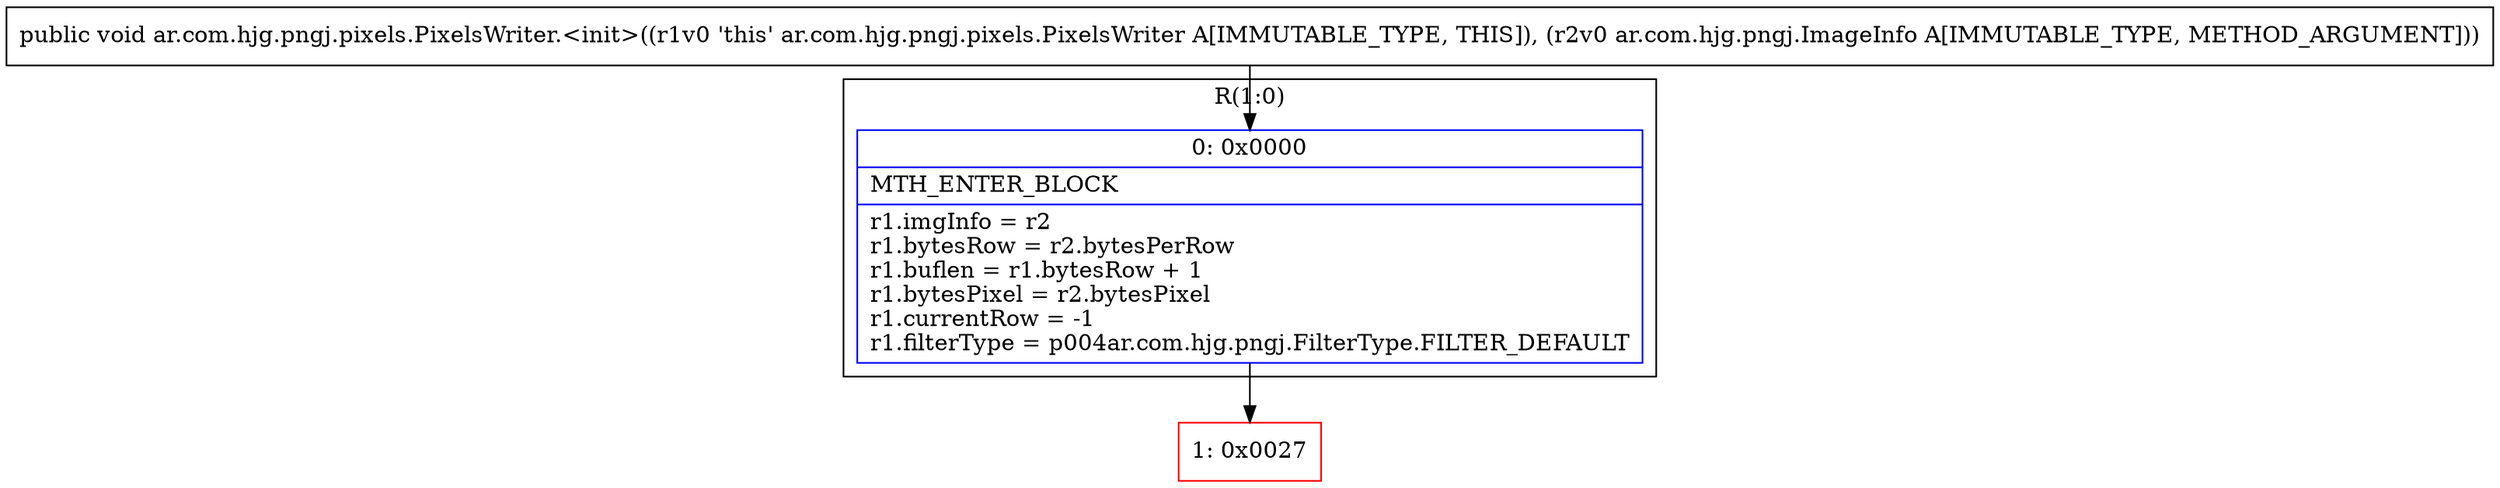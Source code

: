 digraph "CFG forar.com.hjg.pngj.pixels.PixelsWriter.\<init\>(Lar\/com\/hjg\/pngj\/ImageInfo;)V" {
subgraph cluster_Region_2120744830 {
label = "R(1:0)";
node [shape=record,color=blue];
Node_0 [shape=record,label="{0\:\ 0x0000|MTH_ENTER_BLOCK\l|r1.imgInfo = r2\lr1.bytesRow = r2.bytesPerRow\lr1.buflen = r1.bytesRow + 1\lr1.bytesPixel = r2.bytesPixel\lr1.currentRow = \-1\lr1.filterType = p004ar.com.hjg.pngj.FilterType.FILTER_DEFAULT\l}"];
}
Node_1 [shape=record,color=red,label="{1\:\ 0x0027}"];
MethodNode[shape=record,label="{public void ar.com.hjg.pngj.pixels.PixelsWriter.\<init\>((r1v0 'this' ar.com.hjg.pngj.pixels.PixelsWriter A[IMMUTABLE_TYPE, THIS]), (r2v0 ar.com.hjg.pngj.ImageInfo A[IMMUTABLE_TYPE, METHOD_ARGUMENT])) }"];
MethodNode -> Node_0;
Node_0 -> Node_1;
}

